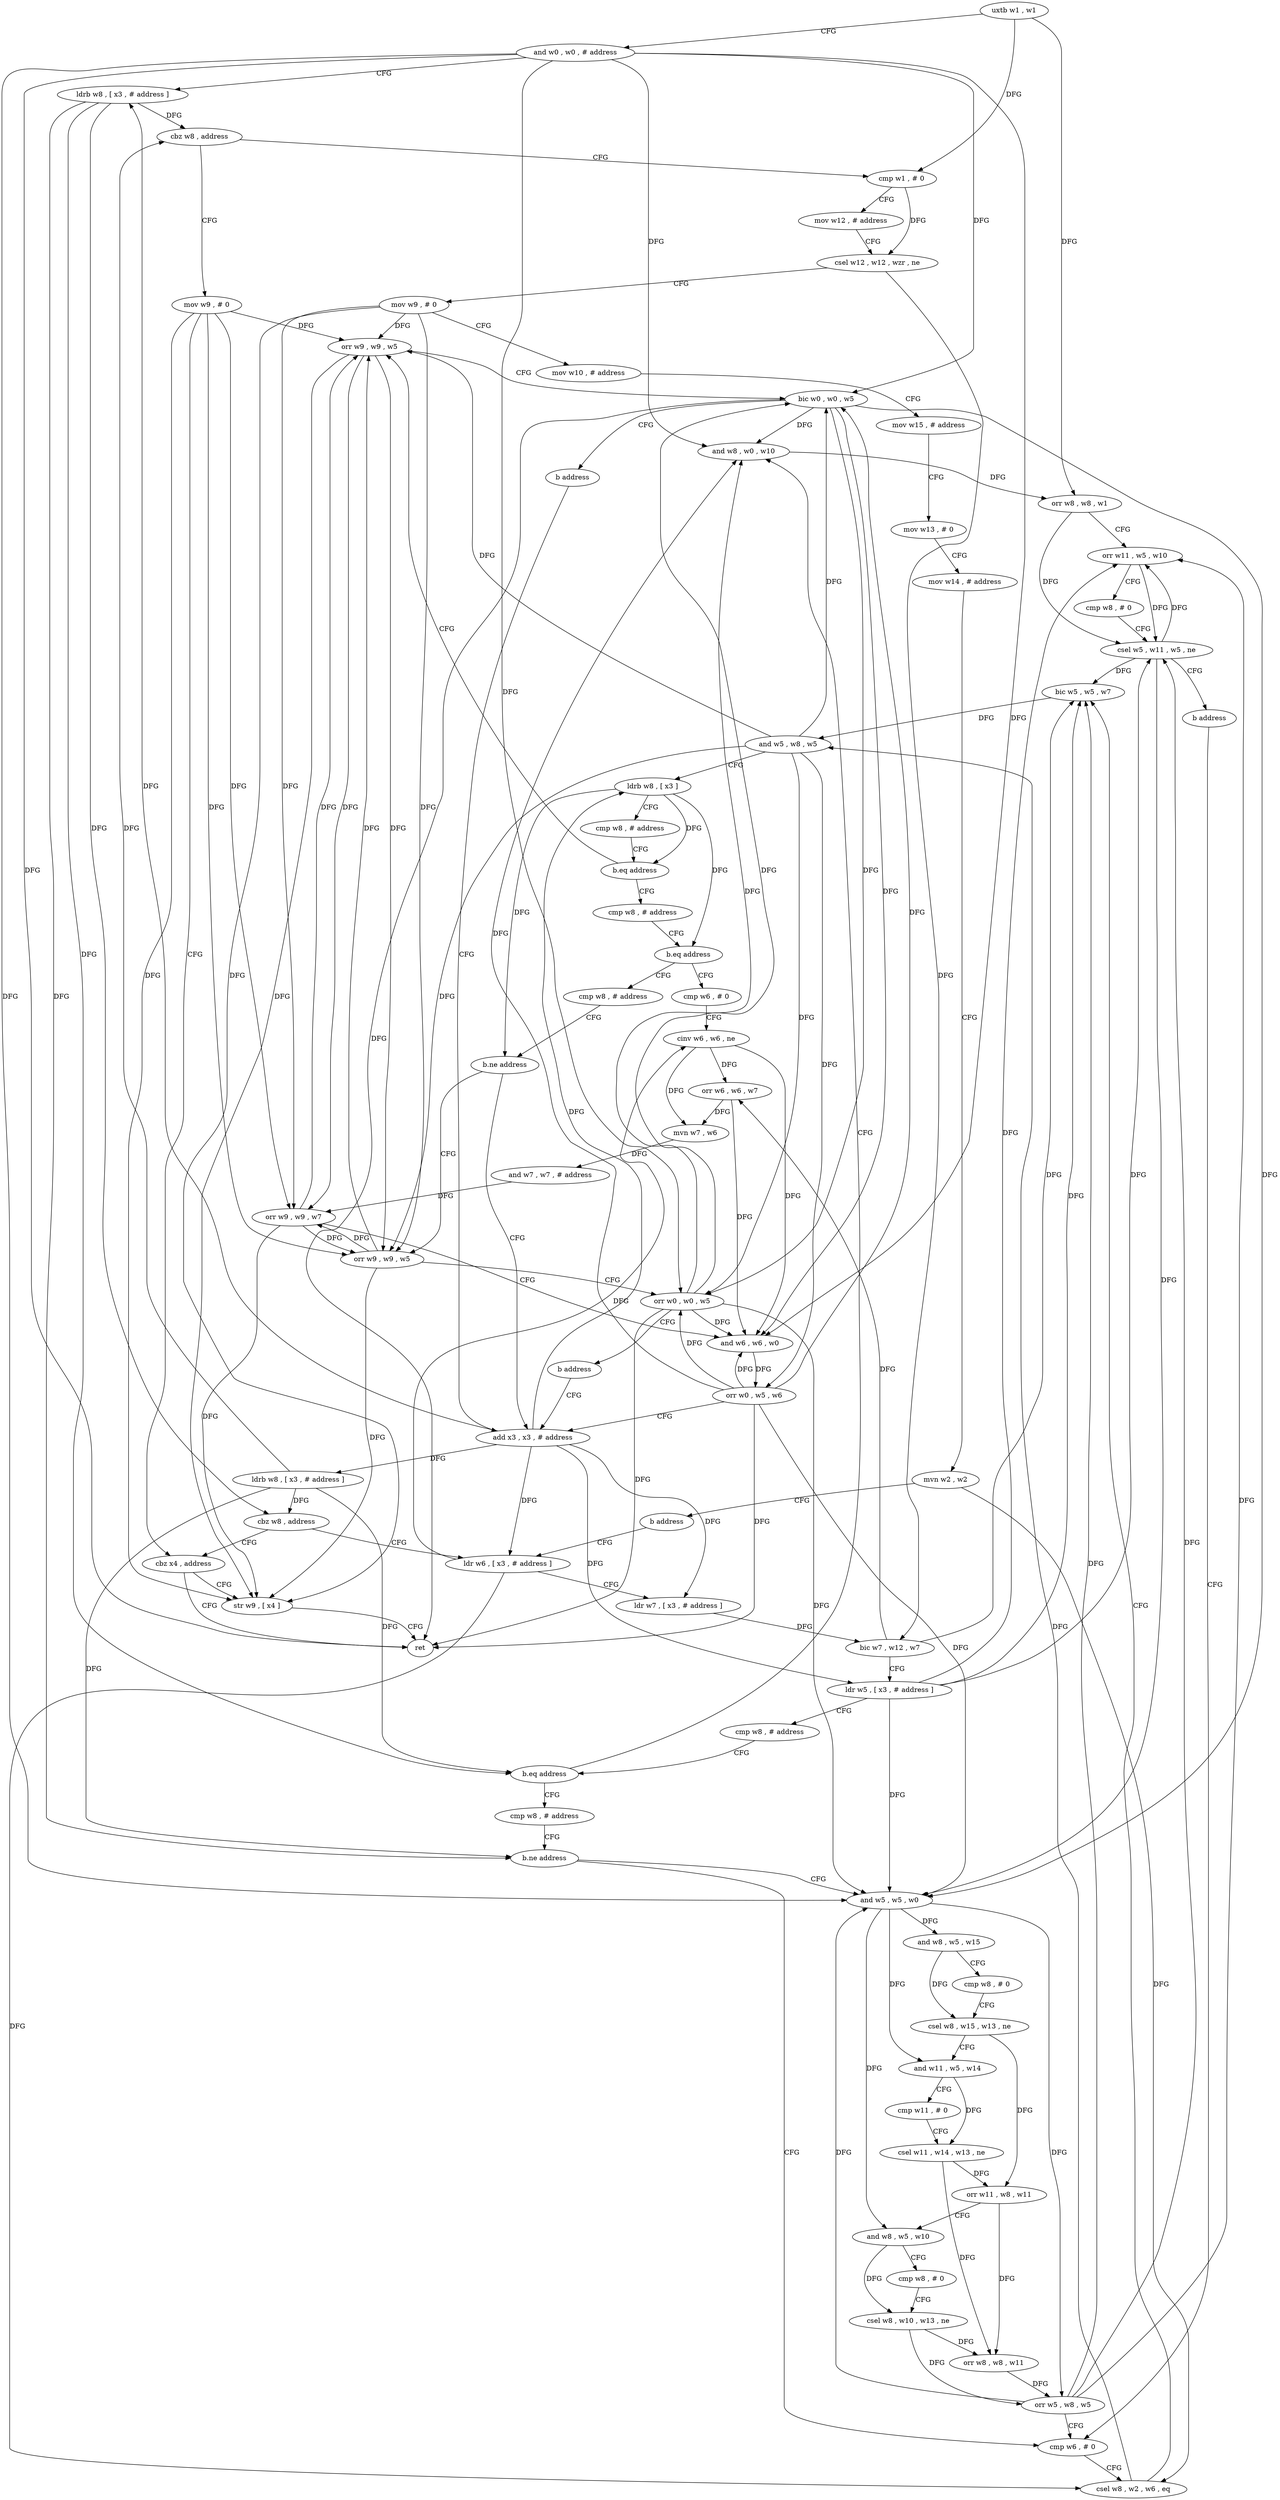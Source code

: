 digraph "func" {
"4295480" [label = "uxtb w1 , w1" ]
"4295484" [label = "and w0 , w0 , # address" ]
"4295488" [label = "ldrb w8 , [ x3 , # address ]" ]
"4295492" [label = "cbz w8 , address" ]
"4295756" [label = "mov w9 , # 0" ]
"4295496" [label = "cmp w1 , # 0" ]
"4295760" [label = "cbz x4 , address" ]
"4295500" [label = "mov w12 , # address" ]
"4295504" [label = "csel w12 , w12 , wzr , ne" ]
"4295508" [label = "mov w9 , # 0" ]
"4295512" [label = "mov w10 , # address" ]
"4295516" [label = "mov w15 , # address" ]
"4295520" [label = "mov w13 , # 0" ]
"4295524" [label = "mov w14 , # address" ]
"4295528" [label = "mvn w2 , w2" ]
"4295532" [label = "b address" ]
"4295604" [label = "ldr w6 , [ x3 , # address ]" ]
"4295768" [label = "ret" ]
"4295764" [label = "str w9 , [ x4 ]" ]
"4295608" [label = "ldr w7 , [ x3 , # address ]" ]
"4295612" [label = "bic w7 , w12 , w7" ]
"4295616" [label = "ldr w5 , [ x3 , # address ]" ]
"4295620" [label = "cmp w8 , # address" ]
"4295624" [label = "b.eq address" ]
"4295536" [label = "and w8 , w0 , w10" ]
"4295628" [label = "cmp w8 , # address" ]
"4295540" [label = "orr w8 , w8 , w1" ]
"4295544" [label = "orr w11 , w5 , w10" ]
"4295548" [label = "cmp w8 , # 0" ]
"4295552" [label = "csel w5 , w11 , w5 , ne" ]
"4295556" [label = "b address" ]
"4295688" [label = "cmp w6 , # 0" ]
"4295632" [label = "b.ne address" ]
"4295636" [label = "and w5 , w5 , w0" ]
"4295692" [label = "csel w8 , w2 , w6 , eq" ]
"4295696" [label = "bic w5 , w5 , w7" ]
"4295700" [label = "and w5 , w8 , w5" ]
"4295704" [label = "ldrb w8 , [ x3 ]" ]
"4295708" [label = "cmp w8 , # address" ]
"4295712" [label = "b.eq address" ]
"4295744" [label = "orr w9 , w9 , w5" ]
"4295716" [label = "cmp w8 , # address" ]
"4295640" [label = "and w8 , w5 , w15" ]
"4295644" [label = "cmp w8 , # 0" ]
"4295648" [label = "csel w8 , w15 , w13 , ne" ]
"4295652" [label = "and w11 , w5 , w14" ]
"4295656" [label = "cmp w11 , # 0" ]
"4295660" [label = "csel w11 , w14 , w13 , ne" ]
"4295664" [label = "orr w11 , w8 , w11" ]
"4295668" [label = "and w8 , w5 , w10" ]
"4295672" [label = "cmp w8 , # 0" ]
"4295676" [label = "csel w8 , w10 , w13 , ne" ]
"4295680" [label = "orr w8 , w8 , w11" ]
"4295684" [label = "orr w5 , w8 , w5" ]
"4295748" [label = "bic w0 , w0 , w5" ]
"4295752" [label = "b address" ]
"4295592" [label = "add x3 , x3 , # address" ]
"4295720" [label = "b.eq address" ]
"4295560" [label = "cmp w6 , # 0" ]
"4295724" [label = "cmp w8 , # address" ]
"4295596" [label = "ldrb w8 , [ x3 , # address ]" ]
"4295600" [label = "cbz w8 , address" ]
"4295564" [label = "cinv w6 , w6 , ne" ]
"4295568" [label = "orr w6 , w6 , w7" ]
"4295572" [label = "mvn w7 , w6" ]
"4295576" [label = "and w7 , w7 , # address" ]
"4295580" [label = "orr w9 , w9 , w7" ]
"4295584" [label = "and w6 , w6 , w0" ]
"4295588" [label = "orr w0 , w5 , w6" ]
"4295728" [label = "b.ne address" ]
"4295732" [label = "orr w9 , w9 , w5" ]
"4295736" [label = "orr w0 , w0 , w5" ]
"4295740" [label = "b address" ]
"4295480" -> "4295484" [ label = "CFG" ]
"4295480" -> "4295496" [ label = "DFG" ]
"4295480" -> "4295540" [ label = "DFG" ]
"4295484" -> "4295488" [ label = "CFG" ]
"4295484" -> "4295768" [ label = "DFG" ]
"4295484" -> "4295536" [ label = "DFG" ]
"4295484" -> "4295636" [ label = "DFG" ]
"4295484" -> "4295748" [ label = "DFG" ]
"4295484" -> "4295736" [ label = "DFG" ]
"4295484" -> "4295584" [ label = "DFG" ]
"4295488" -> "4295492" [ label = "DFG" ]
"4295488" -> "4295624" [ label = "DFG" ]
"4295488" -> "4295632" [ label = "DFG" ]
"4295488" -> "4295600" [ label = "DFG" ]
"4295492" -> "4295756" [ label = "CFG" ]
"4295492" -> "4295496" [ label = "CFG" ]
"4295756" -> "4295760" [ label = "CFG" ]
"4295756" -> "4295764" [ label = "DFG" ]
"4295756" -> "4295744" [ label = "DFG" ]
"4295756" -> "4295732" [ label = "DFG" ]
"4295756" -> "4295580" [ label = "DFG" ]
"4295496" -> "4295500" [ label = "CFG" ]
"4295496" -> "4295504" [ label = "DFG" ]
"4295760" -> "4295768" [ label = "CFG" ]
"4295760" -> "4295764" [ label = "CFG" ]
"4295500" -> "4295504" [ label = "CFG" ]
"4295504" -> "4295508" [ label = "CFG" ]
"4295504" -> "4295612" [ label = "DFG" ]
"4295508" -> "4295512" [ label = "CFG" ]
"4295508" -> "4295764" [ label = "DFG" ]
"4295508" -> "4295744" [ label = "DFG" ]
"4295508" -> "4295732" [ label = "DFG" ]
"4295508" -> "4295580" [ label = "DFG" ]
"4295512" -> "4295516" [ label = "CFG" ]
"4295516" -> "4295520" [ label = "CFG" ]
"4295520" -> "4295524" [ label = "CFG" ]
"4295524" -> "4295528" [ label = "CFG" ]
"4295528" -> "4295532" [ label = "CFG" ]
"4295528" -> "4295692" [ label = "DFG" ]
"4295532" -> "4295604" [ label = "CFG" ]
"4295604" -> "4295608" [ label = "CFG" ]
"4295604" -> "4295692" [ label = "DFG" ]
"4295604" -> "4295564" [ label = "DFG" ]
"4295764" -> "4295768" [ label = "CFG" ]
"4295608" -> "4295612" [ label = "DFG" ]
"4295612" -> "4295616" [ label = "CFG" ]
"4295612" -> "4295696" [ label = "DFG" ]
"4295612" -> "4295568" [ label = "DFG" ]
"4295616" -> "4295620" [ label = "CFG" ]
"4295616" -> "4295544" [ label = "DFG" ]
"4295616" -> "4295552" [ label = "DFG" ]
"4295616" -> "4295636" [ label = "DFG" ]
"4295616" -> "4295696" [ label = "DFG" ]
"4295620" -> "4295624" [ label = "CFG" ]
"4295624" -> "4295536" [ label = "CFG" ]
"4295624" -> "4295628" [ label = "CFG" ]
"4295536" -> "4295540" [ label = "DFG" ]
"4295628" -> "4295632" [ label = "CFG" ]
"4295540" -> "4295544" [ label = "CFG" ]
"4295540" -> "4295552" [ label = "DFG" ]
"4295544" -> "4295548" [ label = "CFG" ]
"4295544" -> "4295552" [ label = "DFG" ]
"4295548" -> "4295552" [ label = "CFG" ]
"4295552" -> "4295556" [ label = "CFG" ]
"4295552" -> "4295544" [ label = "DFG" ]
"4295552" -> "4295636" [ label = "DFG" ]
"4295552" -> "4295696" [ label = "DFG" ]
"4295556" -> "4295688" [ label = "CFG" ]
"4295688" -> "4295692" [ label = "CFG" ]
"4295632" -> "4295688" [ label = "CFG" ]
"4295632" -> "4295636" [ label = "CFG" ]
"4295636" -> "4295640" [ label = "DFG" ]
"4295636" -> "4295652" [ label = "DFG" ]
"4295636" -> "4295668" [ label = "DFG" ]
"4295636" -> "4295684" [ label = "DFG" ]
"4295692" -> "4295696" [ label = "CFG" ]
"4295692" -> "4295700" [ label = "DFG" ]
"4295696" -> "4295700" [ label = "DFG" ]
"4295700" -> "4295704" [ label = "CFG" ]
"4295700" -> "4295744" [ label = "DFG" ]
"4295700" -> "4295748" [ label = "DFG" ]
"4295700" -> "4295732" [ label = "DFG" ]
"4295700" -> "4295736" [ label = "DFG" ]
"4295700" -> "4295588" [ label = "DFG" ]
"4295704" -> "4295708" [ label = "CFG" ]
"4295704" -> "4295712" [ label = "DFG" ]
"4295704" -> "4295720" [ label = "DFG" ]
"4295704" -> "4295728" [ label = "DFG" ]
"4295708" -> "4295712" [ label = "CFG" ]
"4295712" -> "4295744" [ label = "CFG" ]
"4295712" -> "4295716" [ label = "CFG" ]
"4295744" -> "4295748" [ label = "CFG" ]
"4295744" -> "4295764" [ label = "DFG" ]
"4295744" -> "4295732" [ label = "DFG" ]
"4295744" -> "4295580" [ label = "DFG" ]
"4295716" -> "4295720" [ label = "CFG" ]
"4295640" -> "4295644" [ label = "CFG" ]
"4295640" -> "4295648" [ label = "DFG" ]
"4295644" -> "4295648" [ label = "CFG" ]
"4295648" -> "4295652" [ label = "CFG" ]
"4295648" -> "4295664" [ label = "DFG" ]
"4295652" -> "4295656" [ label = "CFG" ]
"4295652" -> "4295660" [ label = "DFG" ]
"4295656" -> "4295660" [ label = "CFG" ]
"4295660" -> "4295664" [ label = "DFG" ]
"4295660" -> "4295680" [ label = "DFG" ]
"4295664" -> "4295668" [ label = "CFG" ]
"4295664" -> "4295680" [ label = "DFG" ]
"4295668" -> "4295672" [ label = "CFG" ]
"4295668" -> "4295676" [ label = "DFG" ]
"4295672" -> "4295676" [ label = "CFG" ]
"4295676" -> "4295680" [ label = "DFG" ]
"4295676" -> "4295684" [ label = "DFG" ]
"4295680" -> "4295684" [ label = "DFG" ]
"4295684" -> "4295688" [ label = "CFG" ]
"4295684" -> "4295544" [ label = "DFG" ]
"4295684" -> "4295552" [ label = "DFG" ]
"4295684" -> "4295636" [ label = "DFG" ]
"4295684" -> "4295696" [ label = "DFG" ]
"4295748" -> "4295752" [ label = "CFG" ]
"4295748" -> "4295536" [ label = "DFG" ]
"4295748" -> "4295636" [ label = "DFG" ]
"4295748" -> "4295768" [ label = "DFG" ]
"4295748" -> "4295736" [ label = "DFG" ]
"4295748" -> "4295584" [ label = "DFG" ]
"4295752" -> "4295592" [ label = "CFG" ]
"4295592" -> "4295596" [ label = "DFG" ]
"4295592" -> "4295488" [ label = "DFG" ]
"4295592" -> "4295604" [ label = "DFG" ]
"4295592" -> "4295608" [ label = "DFG" ]
"4295592" -> "4295616" [ label = "DFG" ]
"4295592" -> "4295704" [ label = "DFG" ]
"4295720" -> "4295560" [ label = "CFG" ]
"4295720" -> "4295724" [ label = "CFG" ]
"4295560" -> "4295564" [ label = "CFG" ]
"4295724" -> "4295728" [ label = "CFG" ]
"4295596" -> "4295600" [ label = "DFG" ]
"4295596" -> "4295492" [ label = "DFG" ]
"4295596" -> "4295624" [ label = "DFG" ]
"4295596" -> "4295632" [ label = "DFG" ]
"4295600" -> "4295760" [ label = "CFG" ]
"4295600" -> "4295604" [ label = "CFG" ]
"4295564" -> "4295568" [ label = "DFG" ]
"4295564" -> "4295572" [ label = "DFG" ]
"4295564" -> "4295584" [ label = "DFG" ]
"4295568" -> "4295572" [ label = "DFG" ]
"4295568" -> "4295584" [ label = "DFG" ]
"4295572" -> "4295576" [ label = "DFG" ]
"4295576" -> "4295580" [ label = "DFG" ]
"4295580" -> "4295584" [ label = "CFG" ]
"4295580" -> "4295764" [ label = "DFG" ]
"4295580" -> "4295744" [ label = "DFG" ]
"4295580" -> "4295732" [ label = "DFG" ]
"4295584" -> "4295588" [ label = "DFG" ]
"4295588" -> "4295592" [ label = "CFG" ]
"4295588" -> "4295536" [ label = "DFG" ]
"4295588" -> "4295636" [ label = "DFG" ]
"4295588" -> "4295584" [ label = "DFG" ]
"4295588" -> "4295768" [ label = "DFG" ]
"4295588" -> "4295748" [ label = "DFG" ]
"4295588" -> "4295736" [ label = "DFG" ]
"4295728" -> "4295592" [ label = "CFG" ]
"4295728" -> "4295732" [ label = "CFG" ]
"4295732" -> "4295736" [ label = "CFG" ]
"4295732" -> "4295764" [ label = "DFG" ]
"4295732" -> "4295744" [ label = "DFG" ]
"4295732" -> "4295580" [ label = "DFG" ]
"4295736" -> "4295740" [ label = "CFG" ]
"4295736" -> "4295536" [ label = "DFG" ]
"4295736" -> "4295636" [ label = "DFG" ]
"4295736" -> "4295768" [ label = "DFG" ]
"4295736" -> "4295748" [ label = "DFG" ]
"4295736" -> "4295584" [ label = "DFG" ]
"4295740" -> "4295592" [ label = "CFG" ]
}
